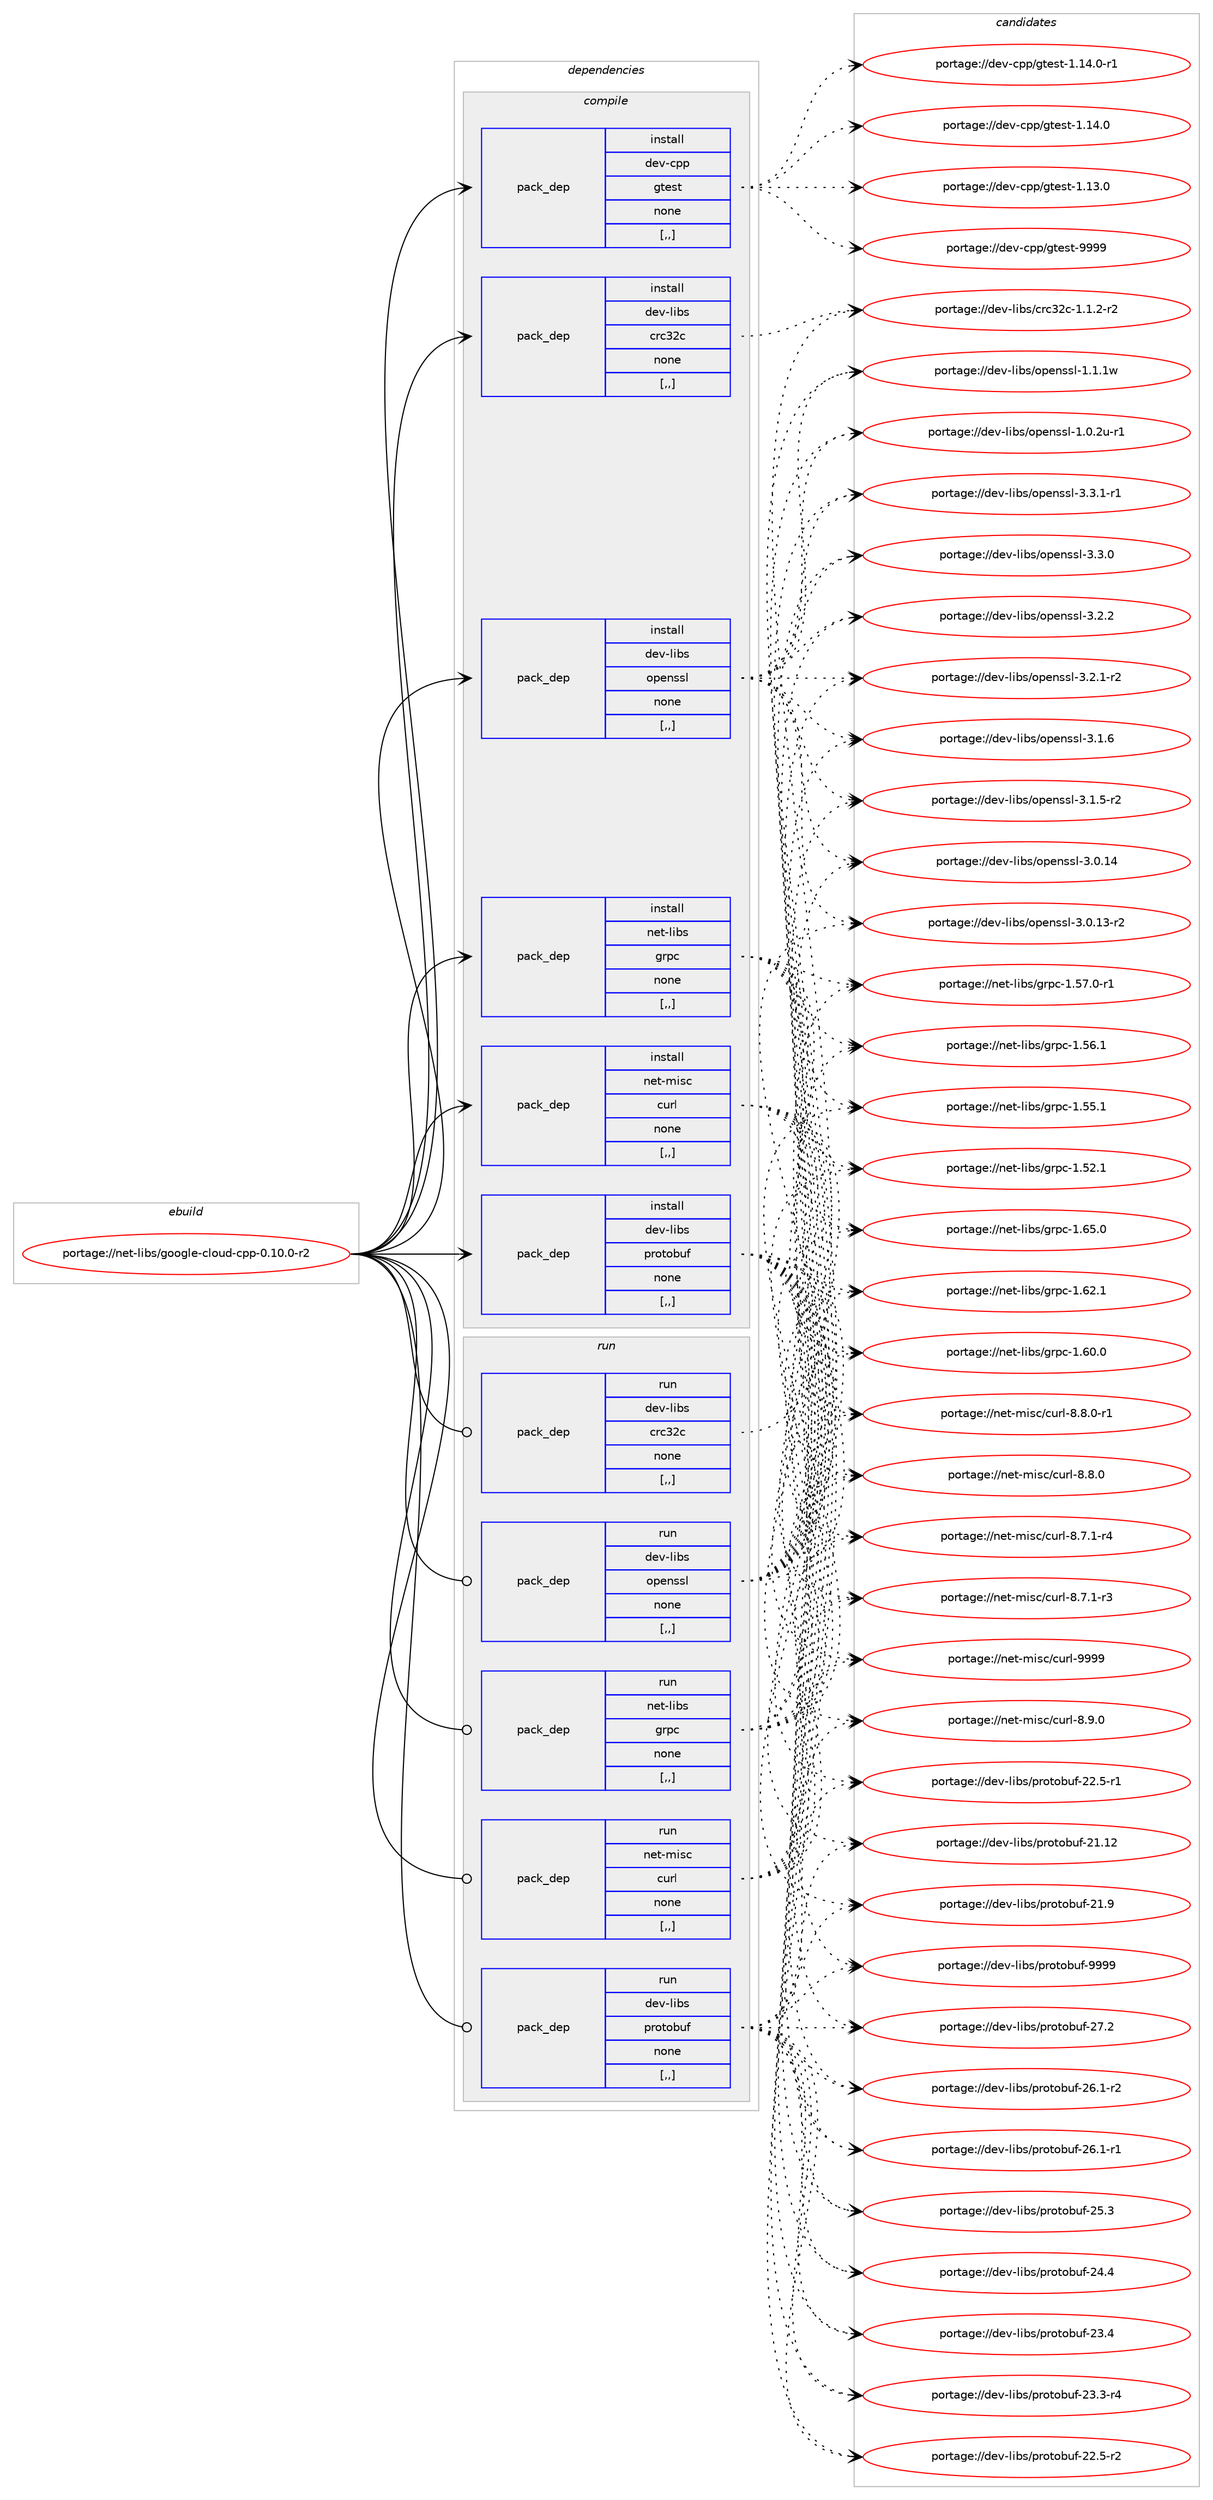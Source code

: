 digraph prolog {

# *************
# Graph options
# *************

newrank=true;
concentrate=true;
compound=true;
graph [rankdir=LR,fontname=Helvetica,fontsize=10,ranksep=1.5];#, ranksep=2.5, nodesep=0.2];
edge  [arrowhead=vee];
node  [fontname=Helvetica,fontsize=10];

# **********
# The ebuild
# **********

subgraph cluster_leftcol {
color=gray;
label=<<i>ebuild</i>>;
id [label="portage://net-libs/google-cloud-cpp-0.10.0-r2", color=red, width=4, href="../net-libs/google-cloud-cpp-0.10.0-r2.svg"];
}

# ****************
# The dependencies
# ****************

subgraph cluster_midcol {
color=gray;
label=<<i>dependencies</i>>;
subgraph cluster_compile {
fillcolor="#eeeeee";
style=filled;
label=<<i>compile</i>>;
subgraph pack262336 {
dependency358381 [label=<<TABLE BORDER="0" CELLBORDER="1" CELLSPACING="0" CELLPADDING="4" WIDTH="220"><TR><TD ROWSPAN="6" CELLPADDING="30">pack_dep</TD></TR><TR><TD WIDTH="110">install</TD></TR><TR><TD>dev-cpp</TD></TR><TR><TD>gtest</TD></TR><TR><TD>none</TD></TR><TR><TD>[,,]</TD></TR></TABLE>>, shape=none, color=blue];
}
id:e -> dependency358381:w [weight=20,style="solid",arrowhead="vee"];
subgraph pack262337 {
dependency358382 [label=<<TABLE BORDER="0" CELLBORDER="1" CELLSPACING="0" CELLPADDING="4" WIDTH="220"><TR><TD ROWSPAN="6" CELLPADDING="30">pack_dep</TD></TR><TR><TD WIDTH="110">install</TD></TR><TR><TD>dev-libs</TD></TR><TR><TD>crc32c</TD></TR><TR><TD>none</TD></TR><TR><TD>[,,]</TD></TR></TABLE>>, shape=none, color=blue];
}
id:e -> dependency358382:w [weight=20,style="solid",arrowhead="vee"];
subgraph pack262338 {
dependency358383 [label=<<TABLE BORDER="0" CELLBORDER="1" CELLSPACING="0" CELLPADDING="4" WIDTH="220"><TR><TD ROWSPAN="6" CELLPADDING="30">pack_dep</TD></TR><TR><TD WIDTH="110">install</TD></TR><TR><TD>dev-libs</TD></TR><TR><TD>openssl</TD></TR><TR><TD>none</TD></TR><TR><TD>[,,]</TD></TR></TABLE>>, shape=none, color=blue];
}
id:e -> dependency358383:w [weight=20,style="solid",arrowhead="vee"];
subgraph pack262339 {
dependency358384 [label=<<TABLE BORDER="0" CELLBORDER="1" CELLSPACING="0" CELLPADDING="4" WIDTH="220"><TR><TD ROWSPAN="6" CELLPADDING="30">pack_dep</TD></TR><TR><TD WIDTH="110">install</TD></TR><TR><TD>dev-libs</TD></TR><TR><TD>protobuf</TD></TR><TR><TD>none</TD></TR><TR><TD>[,,]</TD></TR></TABLE>>, shape=none, color=blue];
}
id:e -> dependency358384:w [weight=20,style="solid",arrowhead="vee"];
subgraph pack262340 {
dependency358385 [label=<<TABLE BORDER="0" CELLBORDER="1" CELLSPACING="0" CELLPADDING="4" WIDTH="220"><TR><TD ROWSPAN="6" CELLPADDING="30">pack_dep</TD></TR><TR><TD WIDTH="110">install</TD></TR><TR><TD>net-libs</TD></TR><TR><TD>grpc</TD></TR><TR><TD>none</TD></TR><TR><TD>[,,]</TD></TR></TABLE>>, shape=none, color=blue];
}
id:e -> dependency358385:w [weight=20,style="solid",arrowhead="vee"];
subgraph pack262341 {
dependency358386 [label=<<TABLE BORDER="0" CELLBORDER="1" CELLSPACING="0" CELLPADDING="4" WIDTH="220"><TR><TD ROWSPAN="6" CELLPADDING="30">pack_dep</TD></TR><TR><TD WIDTH="110">install</TD></TR><TR><TD>net-misc</TD></TR><TR><TD>curl</TD></TR><TR><TD>none</TD></TR><TR><TD>[,,]</TD></TR></TABLE>>, shape=none, color=blue];
}
id:e -> dependency358386:w [weight=20,style="solid",arrowhead="vee"];
}
subgraph cluster_compileandrun {
fillcolor="#eeeeee";
style=filled;
label=<<i>compile and run</i>>;
}
subgraph cluster_run {
fillcolor="#eeeeee";
style=filled;
label=<<i>run</i>>;
subgraph pack262342 {
dependency358387 [label=<<TABLE BORDER="0" CELLBORDER="1" CELLSPACING="0" CELLPADDING="4" WIDTH="220"><TR><TD ROWSPAN="6" CELLPADDING="30">pack_dep</TD></TR><TR><TD WIDTH="110">run</TD></TR><TR><TD>dev-libs</TD></TR><TR><TD>crc32c</TD></TR><TR><TD>none</TD></TR><TR><TD>[,,]</TD></TR></TABLE>>, shape=none, color=blue];
}
id:e -> dependency358387:w [weight=20,style="solid",arrowhead="odot"];
subgraph pack262343 {
dependency358388 [label=<<TABLE BORDER="0" CELLBORDER="1" CELLSPACING="0" CELLPADDING="4" WIDTH="220"><TR><TD ROWSPAN="6" CELLPADDING="30">pack_dep</TD></TR><TR><TD WIDTH="110">run</TD></TR><TR><TD>dev-libs</TD></TR><TR><TD>openssl</TD></TR><TR><TD>none</TD></TR><TR><TD>[,,]</TD></TR></TABLE>>, shape=none, color=blue];
}
id:e -> dependency358388:w [weight=20,style="solid",arrowhead="odot"];
subgraph pack262344 {
dependency358389 [label=<<TABLE BORDER="0" CELLBORDER="1" CELLSPACING="0" CELLPADDING="4" WIDTH="220"><TR><TD ROWSPAN="6" CELLPADDING="30">pack_dep</TD></TR><TR><TD WIDTH="110">run</TD></TR><TR><TD>dev-libs</TD></TR><TR><TD>protobuf</TD></TR><TR><TD>none</TD></TR><TR><TD>[,,]</TD></TR></TABLE>>, shape=none, color=blue];
}
id:e -> dependency358389:w [weight=20,style="solid",arrowhead="odot"];
subgraph pack262345 {
dependency358390 [label=<<TABLE BORDER="0" CELLBORDER="1" CELLSPACING="0" CELLPADDING="4" WIDTH="220"><TR><TD ROWSPAN="6" CELLPADDING="30">pack_dep</TD></TR><TR><TD WIDTH="110">run</TD></TR><TR><TD>net-libs</TD></TR><TR><TD>grpc</TD></TR><TR><TD>none</TD></TR><TR><TD>[,,]</TD></TR></TABLE>>, shape=none, color=blue];
}
id:e -> dependency358390:w [weight=20,style="solid",arrowhead="odot"];
subgraph pack262346 {
dependency358391 [label=<<TABLE BORDER="0" CELLBORDER="1" CELLSPACING="0" CELLPADDING="4" WIDTH="220"><TR><TD ROWSPAN="6" CELLPADDING="30">pack_dep</TD></TR><TR><TD WIDTH="110">run</TD></TR><TR><TD>net-misc</TD></TR><TR><TD>curl</TD></TR><TR><TD>none</TD></TR><TR><TD>[,,]</TD></TR></TABLE>>, shape=none, color=blue];
}
id:e -> dependency358391:w [weight=20,style="solid",arrowhead="odot"];
}
}

# **************
# The candidates
# **************

subgraph cluster_choices {
rank=same;
color=gray;
label=<<i>candidates</i>>;

subgraph choice262336 {
color=black;
nodesep=1;
choice1001011184599112112471031161011151164557575757 [label="portage://dev-cpp/gtest-9999", color=red, width=4,href="../dev-cpp/gtest-9999.svg"];
choice100101118459911211247103116101115116454946495246484511449 [label="portage://dev-cpp/gtest-1.14.0-r1", color=red, width=4,href="../dev-cpp/gtest-1.14.0-r1.svg"];
choice10010111845991121124710311610111511645494649524648 [label="portage://dev-cpp/gtest-1.14.0", color=red, width=4,href="../dev-cpp/gtest-1.14.0.svg"];
choice10010111845991121124710311610111511645494649514648 [label="portage://dev-cpp/gtest-1.13.0", color=red, width=4,href="../dev-cpp/gtest-1.13.0.svg"];
dependency358381:e -> choice1001011184599112112471031161011151164557575757:w [style=dotted,weight="100"];
dependency358381:e -> choice100101118459911211247103116101115116454946495246484511449:w [style=dotted,weight="100"];
dependency358381:e -> choice10010111845991121124710311610111511645494649524648:w [style=dotted,weight="100"];
dependency358381:e -> choice10010111845991121124710311610111511645494649514648:w [style=dotted,weight="100"];
}
subgraph choice262337 {
color=black;
nodesep=1;
choice10010111845108105981154799114995150994549464946504511450 [label="portage://dev-libs/crc32c-1.1.2-r2", color=red, width=4,href="../dev-libs/crc32c-1.1.2-r2.svg"];
dependency358382:e -> choice10010111845108105981154799114995150994549464946504511450:w [style=dotted,weight="100"];
}
subgraph choice262338 {
color=black;
nodesep=1;
choice1001011184510810598115471111121011101151151084551465146494511449 [label="portage://dev-libs/openssl-3.3.1-r1", color=red, width=4,href="../dev-libs/openssl-3.3.1-r1.svg"];
choice100101118451081059811547111112101110115115108455146514648 [label="portage://dev-libs/openssl-3.3.0", color=red, width=4,href="../dev-libs/openssl-3.3.0.svg"];
choice100101118451081059811547111112101110115115108455146504650 [label="portage://dev-libs/openssl-3.2.2", color=red, width=4,href="../dev-libs/openssl-3.2.2.svg"];
choice1001011184510810598115471111121011101151151084551465046494511450 [label="portage://dev-libs/openssl-3.2.1-r2", color=red, width=4,href="../dev-libs/openssl-3.2.1-r2.svg"];
choice100101118451081059811547111112101110115115108455146494654 [label="portage://dev-libs/openssl-3.1.6", color=red, width=4,href="../dev-libs/openssl-3.1.6.svg"];
choice1001011184510810598115471111121011101151151084551464946534511450 [label="portage://dev-libs/openssl-3.1.5-r2", color=red, width=4,href="../dev-libs/openssl-3.1.5-r2.svg"];
choice10010111845108105981154711111210111011511510845514648464952 [label="portage://dev-libs/openssl-3.0.14", color=red, width=4,href="../dev-libs/openssl-3.0.14.svg"];
choice100101118451081059811547111112101110115115108455146484649514511450 [label="portage://dev-libs/openssl-3.0.13-r2", color=red, width=4,href="../dev-libs/openssl-3.0.13-r2.svg"];
choice100101118451081059811547111112101110115115108454946494649119 [label="portage://dev-libs/openssl-1.1.1w", color=red, width=4,href="../dev-libs/openssl-1.1.1w.svg"];
choice1001011184510810598115471111121011101151151084549464846501174511449 [label="portage://dev-libs/openssl-1.0.2u-r1", color=red, width=4,href="../dev-libs/openssl-1.0.2u-r1.svg"];
dependency358383:e -> choice1001011184510810598115471111121011101151151084551465146494511449:w [style=dotted,weight="100"];
dependency358383:e -> choice100101118451081059811547111112101110115115108455146514648:w [style=dotted,weight="100"];
dependency358383:e -> choice100101118451081059811547111112101110115115108455146504650:w [style=dotted,weight="100"];
dependency358383:e -> choice1001011184510810598115471111121011101151151084551465046494511450:w [style=dotted,weight="100"];
dependency358383:e -> choice100101118451081059811547111112101110115115108455146494654:w [style=dotted,weight="100"];
dependency358383:e -> choice1001011184510810598115471111121011101151151084551464946534511450:w [style=dotted,weight="100"];
dependency358383:e -> choice10010111845108105981154711111210111011511510845514648464952:w [style=dotted,weight="100"];
dependency358383:e -> choice100101118451081059811547111112101110115115108455146484649514511450:w [style=dotted,weight="100"];
dependency358383:e -> choice100101118451081059811547111112101110115115108454946494649119:w [style=dotted,weight="100"];
dependency358383:e -> choice1001011184510810598115471111121011101151151084549464846501174511449:w [style=dotted,weight="100"];
}
subgraph choice262339 {
color=black;
nodesep=1;
choice100101118451081059811547112114111116111981171024557575757 [label="portage://dev-libs/protobuf-9999", color=red, width=4,href="../dev-libs/protobuf-9999.svg"];
choice100101118451081059811547112114111116111981171024550554650 [label="portage://dev-libs/protobuf-27.2", color=red, width=4,href="../dev-libs/protobuf-27.2.svg"];
choice1001011184510810598115471121141111161119811710245505446494511450 [label="portage://dev-libs/protobuf-26.1-r2", color=red, width=4,href="../dev-libs/protobuf-26.1-r2.svg"];
choice1001011184510810598115471121141111161119811710245505446494511449 [label="portage://dev-libs/protobuf-26.1-r1", color=red, width=4,href="../dev-libs/protobuf-26.1-r1.svg"];
choice100101118451081059811547112114111116111981171024550534651 [label="portage://dev-libs/protobuf-25.3", color=red, width=4,href="../dev-libs/protobuf-25.3.svg"];
choice100101118451081059811547112114111116111981171024550524652 [label="portage://dev-libs/protobuf-24.4", color=red, width=4,href="../dev-libs/protobuf-24.4.svg"];
choice100101118451081059811547112114111116111981171024550514652 [label="portage://dev-libs/protobuf-23.4", color=red, width=4,href="../dev-libs/protobuf-23.4.svg"];
choice1001011184510810598115471121141111161119811710245505146514511452 [label="portage://dev-libs/protobuf-23.3-r4", color=red, width=4,href="../dev-libs/protobuf-23.3-r4.svg"];
choice1001011184510810598115471121141111161119811710245505046534511450 [label="portage://dev-libs/protobuf-22.5-r2", color=red, width=4,href="../dev-libs/protobuf-22.5-r2.svg"];
choice1001011184510810598115471121141111161119811710245505046534511449 [label="portage://dev-libs/protobuf-22.5-r1", color=red, width=4,href="../dev-libs/protobuf-22.5-r1.svg"];
choice10010111845108105981154711211411111611198117102455049464950 [label="portage://dev-libs/protobuf-21.12", color=red, width=4,href="../dev-libs/protobuf-21.12.svg"];
choice100101118451081059811547112114111116111981171024550494657 [label="portage://dev-libs/protobuf-21.9", color=red, width=4,href="../dev-libs/protobuf-21.9.svg"];
dependency358384:e -> choice100101118451081059811547112114111116111981171024557575757:w [style=dotted,weight="100"];
dependency358384:e -> choice100101118451081059811547112114111116111981171024550554650:w [style=dotted,weight="100"];
dependency358384:e -> choice1001011184510810598115471121141111161119811710245505446494511450:w [style=dotted,weight="100"];
dependency358384:e -> choice1001011184510810598115471121141111161119811710245505446494511449:w [style=dotted,weight="100"];
dependency358384:e -> choice100101118451081059811547112114111116111981171024550534651:w [style=dotted,weight="100"];
dependency358384:e -> choice100101118451081059811547112114111116111981171024550524652:w [style=dotted,weight="100"];
dependency358384:e -> choice100101118451081059811547112114111116111981171024550514652:w [style=dotted,weight="100"];
dependency358384:e -> choice1001011184510810598115471121141111161119811710245505146514511452:w [style=dotted,weight="100"];
dependency358384:e -> choice1001011184510810598115471121141111161119811710245505046534511450:w [style=dotted,weight="100"];
dependency358384:e -> choice1001011184510810598115471121141111161119811710245505046534511449:w [style=dotted,weight="100"];
dependency358384:e -> choice10010111845108105981154711211411111611198117102455049464950:w [style=dotted,weight="100"];
dependency358384:e -> choice100101118451081059811547112114111116111981171024550494657:w [style=dotted,weight="100"];
}
subgraph choice262340 {
color=black;
nodesep=1;
choice1101011164510810598115471031141129945494654534648 [label="portage://net-libs/grpc-1.65.0", color=red, width=4,href="../net-libs/grpc-1.65.0.svg"];
choice1101011164510810598115471031141129945494654504649 [label="portage://net-libs/grpc-1.62.1", color=red, width=4,href="../net-libs/grpc-1.62.1.svg"];
choice1101011164510810598115471031141129945494654484648 [label="portage://net-libs/grpc-1.60.0", color=red, width=4,href="../net-libs/grpc-1.60.0.svg"];
choice11010111645108105981154710311411299454946535546484511449 [label="portage://net-libs/grpc-1.57.0-r1", color=red, width=4,href="../net-libs/grpc-1.57.0-r1.svg"];
choice1101011164510810598115471031141129945494653544649 [label="portage://net-libs/grpc-1.56.1", color=red, width=4,href="../net-libs/grpc-1.56.1.svg"];
choice1101011164510810598115471031141129945494653534649 [label="portage://net-libs/grpc-1.55.1", color=red, width=4,href="../net-libs/grpc-1.55.1.svg"];
choice1101011164510810598115471031141129945494653504649 [label="portage://net-libs/grpc-1.52.1", color=red, width=4,href="../net-libs/grpc-1.52.1.svg"];
dependency358385:e -> choice1101011164510810598115471031141129945494654534648:w [style=dotted,weight="100"];
dependency358385:e -> choice1101011164510810598115471031141129945494654504649:w [style=dotted,weight="100"];
dependency358385:e -> choice1101011164510810598115471031141129945494654484648:w [style=dotted,weight="100"];
dependency358385:e -> choice11010111645108105981154710311411299454946535546484511449:w [style=dotted,weight="100"];
dependency358385:e -> choice1101011164510810598115471031141129945494653544649:w [style=dotted,weight="100"];
dependency358385:e -> choice1101011164510810598115471031141129945494653534649:w [style=dotted,weight="100"];
dependency358385:e -> choice1101011164510810598115471031141129945494653504649:w [style=dotted,weight="100"];
}
subgraph choice262341 {
color=black;
nodesep=1;
choice110101116451091051159947991171141084557575757 [label="portage://net-misc/curl-9999", color=red, width=4,href="../net-misc/curl-9999.svg"];
choice11010111645109105115994799117114108455646574648 [label="portage://net-misc/curl-8.9.0", color=red, width=4,href="../net-misc/curl-8.9.0.svg"];
choice110101116451091051159947991171141084556465646484511449 [label="portage://net-misc/curl-8.8.0-r1", color=red, width=4,href="../net-misc/curl-8.8.0-r1.svg"];
choice11010111645109105115994799117114108455646564648 [label="portage://net-misc/curl-8.8.0", color=red, width=4,href="../net-misc/curl-8.8.0.svg"];
choice110101116451091051159947991171141084556465546494511452 [label="portage://net-misc/curl-8.7.1-r4", color=red, width=4,href="../net-misc/curl-8.7.1-r4.svg"];
choice110101116451091051159947991171141084556465546494511451 [label="portage://net-misc/curl-8.7.1-r3", color=red, width=4,href="../net-misc/curl-8.7.1-r3.svg"];
dependency358386:e -> choice110101116451091051159947991171141084557575757:w [style=dotted,weight="100"];
dependency358386:e -> choice11010111645109105115994799117114108455646574648:w [style=dotted,weight="100"];
dependency358386:e -> choice110101116451091051159947991171141084556465646484511449:w [style=dotted,weight="100"];
dependency358386:e -> choice11010111645109105115994799117114108455646564648:w [style=dotted,weight="100"];
dependency358386:e -> choice110101116451091051159947991171141084556465546494511452:w [style=dotted,weight="100"];
dependency358386:e -> choice110101116451091051159947991171141084556465546494511451:w [style=dotted,weight="100"];
}
subgraph choice262342 {
color=black;
nodesep=1;
choice10010111845108105981154799114995150994549464946504511450 [label="portage://dev-libs/crc32c-1.1.2-r2", color=red, width=4,href="../dev-libs/crc32c-1.1.2-r2.svg"];
dependency358387:e -> choice10010111845108105981154799114995150994549464946504511450:w [style=dotted,weight="100"];
}
subgraph choice262343 {
color=black;
nodesep=1;
choice1001011184510810598115471111121011101151151084551465146494511449 [label="portage://dev-libs/openssl-3.3.1-r1", color=red, width=4,href="../dev-libs/openssl-3.3.1-r1.svg"];
choice100101118451081059811547111112101110115115108455146514648 [label="portage://dev-libs/openssl-3.3.0", color=red, width=4,href="../dev-libs/openssl-3.3.0.svg"];
choice100101118451081059811547111112101110115115108455146504650 [label="portage://dev-libs/openssl-3.2.2", color=red, width=4,href="../dev-libs/openssl-3.2.2.svg"];
choice1001011184510810598115471111121011101151151084551465046494511450 [label="portage://dev-libs/openssl-3.2.1-r2", color=red, width=4,href="../dev-libs/openssl-3.2.1-r2.svg"];
choice100101118451081059811547111112101110115115108455146494654 [label="portage://dev-libs/openssl-3.1.6", color=red, width=4,href="../dev-libs/openssl-3.1.6.svg"];
choice1001011184510810598115471111121011101151151084551464946534511450 [label="portage://dev-libs/openssl-3.1.5-r2", color=red, width=4,href="../dev-libs/openssl-3.1.5-r2.svg"];
choice10010111845108105981154711111210111011511510845514648464952 [label="portage://dev-libs/openssl-3.0.14", color=red, width=4,href="../dev-libs/openssl-3.0.14.svg"];
choice100101118451081059811547111112101110115115108455146484649514511450 [label="portage://dev-libs/openssl-3.0.13-r2", color=red, width=4,href="../dev-libs/openssl-3.0.13-r2.svg"];
choice100101118451081059811547111112101110115115108454946494649119 [label="portage://dev-libs/openssl-1.1.1w", color=red, width=4,href="../dev-libs/openssl-1.1.1w.svg"];
choice1001011184510810598115471111121011101151151084549464846501174511449 [label="portage://dev-libs/openssl-1.0.2u-r1", color=red, width=4,href="../dev-libs/openssl-1.0.2u-r1.svg"];
dependency358388:e -> choice1001011184510810598115471111121011101151151084551465146494511449:w [style=dotted,weight="100"];
dependency358388:e -> choice100101118451081059811547111112101110115115108455146514648:w [style=dotted,weight="100"];
dependency358388:e -> choice100101118451081059811547111112101110115115108455146504650:w [style=dotted,weight="100"];
dependency358388:e -> choice1001011184510810598115471111121011101151151084551465046494511450:w [style=dotted,weight="100"];
dependency358388:e -> choice100101118451081059811547111112101110115115108455146494654:w [style=dotted,weight="100"];
dependency358388:e -> choice1001011184510810598115471111121011101151151084551464946534511450:w [style=dotted,weight="100"];
dependency358388:e -> choice10010111845108105981154711111210111011511510845514648464952:w [style=dotted,weight="100"];
dependency358388:e -> choice100101118451081059811547111112101110115115108455146484649514511450:w [style=dotted,weight="100"];
dependency358388:e -> choice100101118451081059811547111112101110115115108454946494649119:w [style=dotted,weight="100"];
dependency358388:e -> choice1001011184510810598115471111121011101151151084549464846501174511449:w [style=dotted,weight="100"];
}
subgraph choice262344 {
color=black;
nodesep=1;
choice100101118451081059811547112114111116111981171024557575757 [label="portage://dev-libs/protobuf-9999", color=red, width=4,href="../dev-libs/protobuf-9999.svg"];
choice100101118451081059811547112114111116111981171024550554650 [label="portage://dev-libs/protobuf-27.2", color=red, width=4,href="../dev-libs/protobuf-27.2.svg"];
choice1001011184510810598115471121141111161119811710245505446494511450 [label="portage://dev-libs/protobuf-26.1-r2", color=red, width=4,href="../dev-libs/protobuf-26.1-r2.svg"];
choice1001011184510810598115471121141111161119811710245505446494511449 [label="portage://dev-libs/protobuf-26.1-r1", color=red, width=4,href="../dev-libs/protobuf-26.1-r1.svg"];
choice100101118451081059811547112114111116111981171024550534651 [label="portage://dev-libs/protobuf-25.3", color=red, width=4,href="../dev-libs/protobuf-25.3.svg"];
choice100101118451081059811547112114111116111981171024550524652 [label="portage://dev-libs/protobuf-24.4", color=red, width=4,href="../dev-libs/protobuf-24.4.svg"];
choice100101118451081059811547112114111116111981171024550514652 [label="portage://dev-libs/protobuf-23.4", color=red, width=4,href="../dev-libs/protobuf-23.4.svg"];
choice1001011184510810598115471121141111161119811710245505146514511452 [label="portage://dev-libs/protobuf-23.3-r4", color=red, width=4,href="../dev-libs/protobuf-23.3-r4.svg"];
choice1001011184510810598115471121141111161119811710245505046534511450 [label="portage://dev-libs/protobuf-22.5-r2", color=red, width=4,href="../dev-libs/protobuf-22.5-r2.svg"];
choice1001011184510810598115471121141111161119811710245505046534511449 [label="portage://dev-libs/protobuf-22.5-r1", color=red, width=4,href="../dev-libs/protobuf-22.5-r1.svg"];
choice10010111845108105981154711211411111611198117102455049464950 [label="portage://dev-libs/protobuf-21.12", color=red, width=4,href="../dev-libs/protobuf-21.12.svg"];
choice100101118451081059811547112114111116111981171024550494657 [label="portage://dev-libs/protobuf-21.9", color=red, width=4,href="../dev-libs/protobuf-21.9.svg"];
dependency358389:e -> choice100101118451081059811547112114111116111981171024557575757:w [style=dotted,weight="100"];
dependency358389:e -> choice100101118451081059811547112114111116111981171024550554650:w [style=dotted,weight="100"];
dependency358389:e -> choice1001011184510810598115471121141111161119811710245505446494511450:w [style=dotted,weight="100"];
dependency358389:e -> choice1001011184510810598115471121141111161119811710245505446494511449:w [style=dotted,weight="100"];
dependency358389:e -> choice100101118451081059811547112114111116111981171024550534651:w [style=dotted,weight="100"];
dependency358389:e -> choice100101118451081059811547112114111116111981171024550524652:w [style=dotted,weight="100"];
dependency358389:e -> choice100101118451081059811547112114111116111981171024550514652:w [style=dotted,weight="100"];
dependency358389:e -> choice1001011184510810598115471121141111161119811710245505146514511452:w [style=dotted,weight="100"];
dependency358389:e -> choice1001011184510810598115471121141111161119811710245505046534511450:w [style=dotted,weight="100"];
dependency358389:e -> choice1001011184510810598115471121141111161119811710245505046534511449:w [style=dotted,weight="100"];
dependency358389:e -> choice10010111845108105981154711211411111611198117102455049464950:w [style=dotted,weight="100"];
dependency358389:e -> choice100101118451081059811547112114111116111981171024550494657:w [style=dotted,weight="100"];
}
subgraph choice262345 {
color=black;
nodesep=1;
choice1101011164510810598115471031141129945494654534648 [label="portage://net-libs/grpc-1.65.0", color=red, width=4,href="../net-libs/grpc-1.65.0.svg"];
choice1101011164510810598115471031141129945494654504649 [label="portage://net-libs/grpc-1.62.1", color=red, width=4,href="../net-libs/grpc-1.62.1.svg"];
choice1101011164510810598115471031141129945494654484648 [label="portage://net-libs/grpc-1.60.0", color=red, width=4,href="../net-libs/grpc-1.60.0.svg"];
choice11010111645108105981154710311411299454946535546484511449 [label="portage://net-libs/grpc-1.57.0-r1", color=red, width=4,href="../net-libs/grpc-1.57.0-r1.svg"];
choice1101011164510810598115471031141129945494653544649 [label="portage://net-libs/grpc-1.56.1", color=red, width=4,href="../net-libs/grpc-1.56.1.svg"];
choice1101011164510810598115471031141129945494653534649 [label="portage://net-libs/grpc-1.55.1", color=red, width=4,href="../net-libs/grpc-1.55.1.svg"];
choice1101011164510810598115471031141129945494653504649 [label="portage://net-libs/grpc-1.52.1", color=red, width=4,href="../net-libs/grpc-1.52.1.svg"];
dependency358390:e -> choice1101011164510810598115471031141129945494654534648:w [style=dotted,weight="100"];
dependency358390:e -> choice1101011164510810598115471031141129945494654504649:w [style=dotted,weight="100"];
dependency358390:e -> choice1101011164510810598115471031141129945494654484648:w [style=dotted,weight="100"];
dependency358390:e -> choice11010111645108105981154710311411299454946535546484511449:w [style=dotted,weight="100"];
dependency358390:e -> choice1101011164510810598115471031141129945494653544649:w [style=dotted,weight="100"];
dependency358390:e -> choice1101011164510810598115471031141129945494653534649:w [style=dotted,weight="100"];
dependency358390:e -> choice1101011164510810598115471031141129945494653504649:w [style=dotted,weight="100"];
}
subgraph choice262346 {
color=black;
nodesep=1;
choice110101116451091051159947991171141084557575757 [label="portage://net-misc/curl-9999", color=red, width=4,href="../net-misc/curl-9999.svg"];
choice11010111645109105115994799117114108455646574648 [label="portage://net-misc/curl-8.9.0", color=red, width=4,href="../net-misc/curl-8.9.0.svg"];
choice110101116451091051159947991171141084556465646484511449 [label="portage://net-misc/curl-8.8.0-r1", color=red, width=4,href="../net-misc/curl-8.8.0-r1.svg"];
choice11010111645109105115994799117114108455646564648 [label="portage://net-misc/curl-8.8.0", color=red, width=4,href="../net-misc/curl-8.8.0.svg"];
choice110101116451091051159947991171141084556465546494511452 [label="portage://net-misc/curl-8.7.1-r4", color=red, width=4,href="../net-misc/curl-8.7.1-r4.svg"];
choice110101116451091051159947991171141084556465546494511451 [label="portage://net-misc/curl-8.7.1-r3", color=red, width=4,href="../net-misc/curl-8.7.1-r3.svg"];
dependency358391:e -> choice110101116451091051159947991171141084557575757:w [style=dotted,weight="100"];
dependency358391:e -> choice11010111645109105115994799117114108455646574648:w [style=dotted,weight="100"];
dependency358391:e -> choice110101116451091051159947991171141084556465646484511449:w [style=dotted,weight="100"];
dependency358391:e -> choice11010111645109105115994799117114108455646564648:w [style=dotted,weight="100"];
dependency358391:e -> choice110101116451091051159947991171141084556465546494511452:w [style=dotted,weight="100"];
dependency358391:e -> choice110101116451091051159947991171141084556465546494511451:w [style=dotted,weight="100"];
}
}

}
